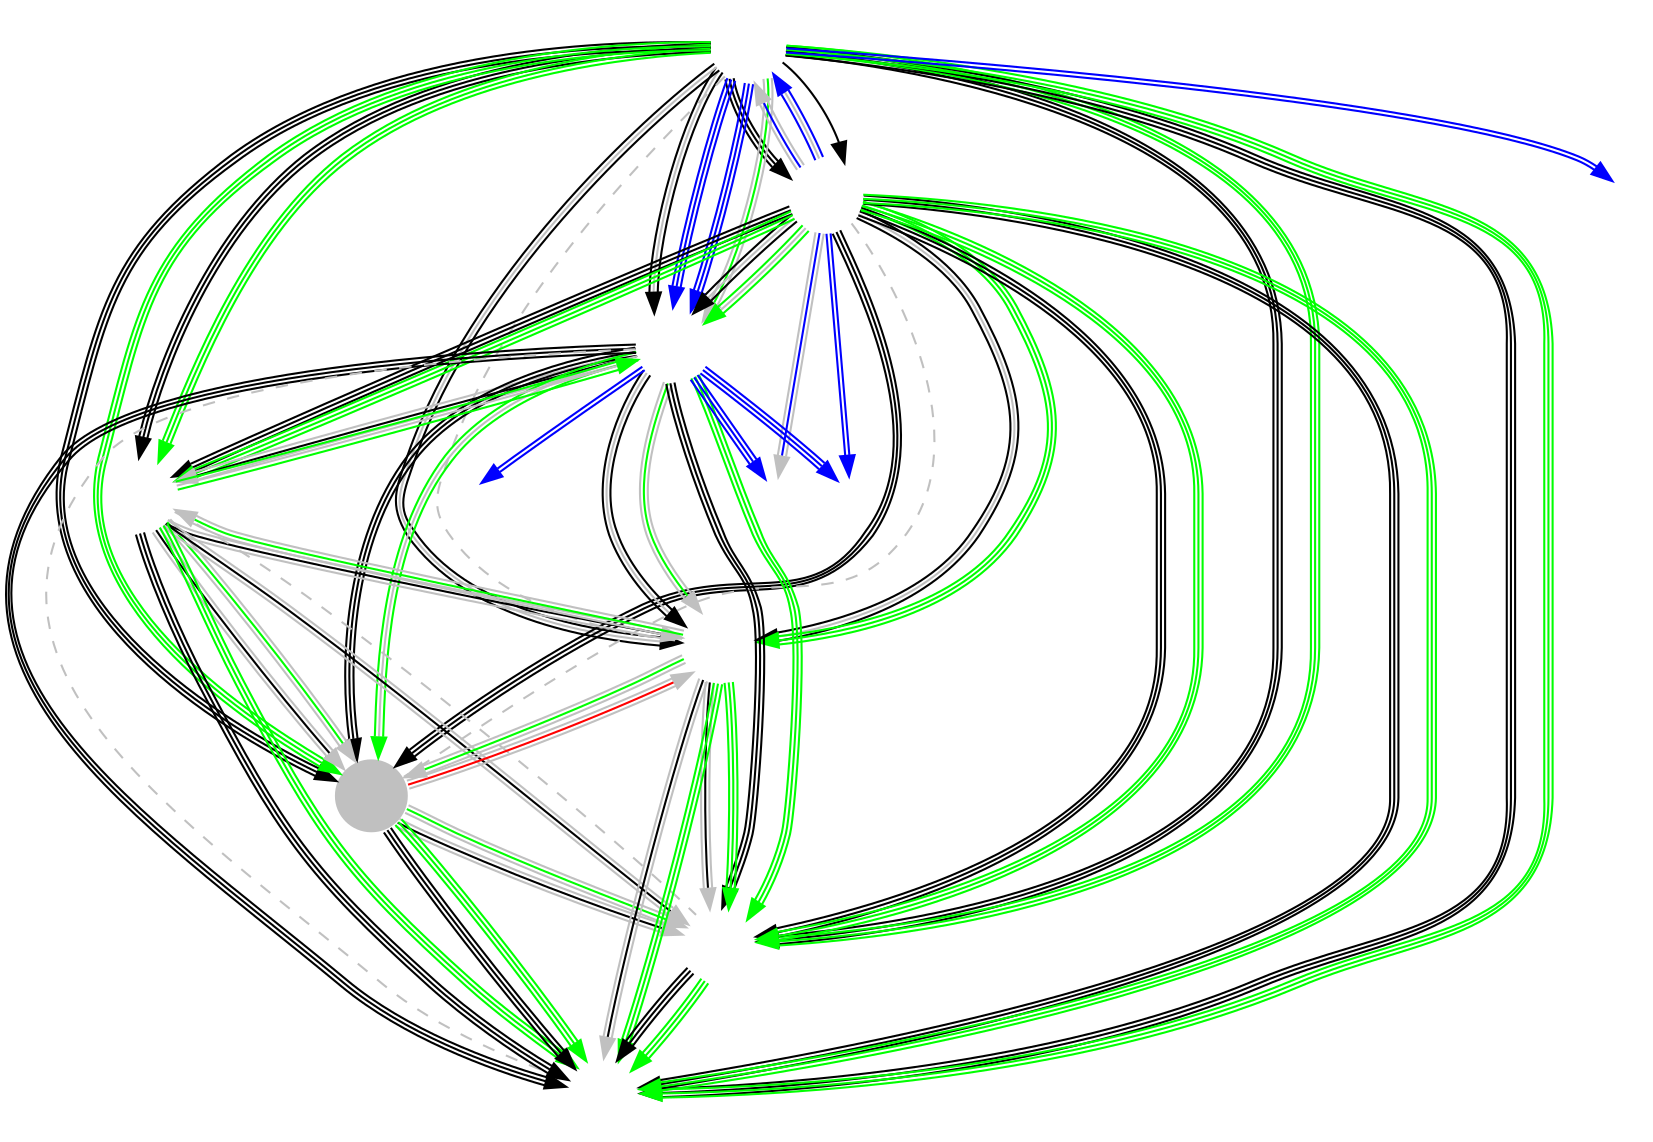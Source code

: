 // vim: set ts=5 sw=5:
digraph KR {
	node [shape=circle fixedsize=true width=.5 label="" color="white" margin=0.5];
	imagepath="logos/";
	L5	[ image="l5.png" ]
	MVPB	[ image="mvp-black.png" ]
	TP	[ image="tempest.png" ]
	MTY	[ image="mighty.png" ]
	GG	[ image="gg.png" style="filled" fillcolor="gray" ]
	MVPM	[ image="mvp-miracle.png" ]
	BLS	[ image="blossom.png" ]
	RVN	[ image="raven.png" ]

	/* Week 1 */
	L5	->	BLS		[ color="black:black:black" ]
	MTY	->	MVPM		[ color="gray:black:gray" ]
	MVPB	->	TP		[ color="black:gray:black" ]
	MVPB	->	RVN		[ color="black:black:black" ]
	TP	->	GG		[ color="black:black:black" ]
	L5	->	MTY		[ color="black:black:black" ]
	MTY	->	GG		[ color="gray:black:gray" ]
	L5	->	RVN		[ color="black:black:black" ]
	MVPM	->	BLS		[ color="gray:black:gray" ]

	/* Week 2 */
	TP	->	MVPM		[ color="black:gray:black" ]
	MVPB	->	BLS		[ color="black:black:black" ]
	GG	->	RVN		[ color="black:black:black" ]
	MTY	->	RVN		[ color="black:black:black" ]
	L5	->	MVPM		[ color="black:gray:black" ]
	TP	->	BLS		[ color="black:black:black" ]
	TP	->	MTY		[ color="gray:black:gray" ]
	L5	->	GG		[ color="black:black:black" ]
	MVPB	->	MVPM		[ color="black:gray:black" ]

	/* Week 3 */
	BLS	->	RVN		[ color="black:black:black" ]
	MVPB	->	GG		[ color="black:black:black" ]
	L5	->	TP		[ color="black:gray:black" ]
	MVPB	->	MTY		[ color="black:black:black" ]
	GG	->	BLS		[ color="gray:black:gray" ]
	MVPM	->	RVN		[ color="gray:black:gray" ]

	/* Week 4 */
	L5	->	MVPB		[ color="black:black:black" ]
	TP	->	RVN		[ color="black:black:black" ]
	GG	->	MVPM		[ /*color="gray:black:gray"*/ color="gray:red:gray" constraint=false ]
	MTY	->	BLS		[ color="gray:black:gray" ]

	/*** Eastern Clash ***/
	node [ width="0.25" ]
	eStar	[ image="estar-gaming.png" ]
	SPT	[ image="super-perfect-team.png" ]
	Zero	[ image="zero.png" ]
	RSG	[ image="resurgence.png" ]
/*
	TFC	[ image="tfc.png" ]
*/

	/* Upper Bracket: Round 1 */
	L5	->	RSG	[ color="blue:blue" ]
	TP	->	Zero	[ color="blue:blue" ]
/*
	eStar	->	TFC	[ color="blue:blue" ]
*/
	MVPB	->	SPT	[ color="blue:blue" ]

	/* Lower Bracket: Round 1 */
/*
	Zero	->	RSG	[ color="blue:blue" ]
	SPT	->	TFC	[ color="blue:blue" ]
*/

	/* Upper Bracket: Round 2 */
	L5	->	TP	[ color="blue:blue:blue" ]
	MVPB	->	eStar	[ color="gray:blue:gray" ]

	/* Lower Bracket: Round 2 */
/*
	eStar	->	Zero	[ color="blue:blue:blue" ]
*/
	TP	->	SPT	[ color="blue:blue:blue" ]

	/* Lower Bracket: Round 3 */
	TP	->	eStar	[ color="blue:blue:blue" ]

	/* Upper Bracket: Round 3 */
	MVPB	->	L5	[ color="gray:blue:gray" ]

	/* Lower Bracket: Round 4 */
	L5	->	TP	[ color="blue:blue:blue" ]

	/* Upper Bracket: Round 4 */
	MVPB	->	L5	[ color="blue:gray:blue" ]

	/* Week 6 */
	MVPB	->	TP	[ color="green:gray:green" ]
	MVPM	->	BLS	[ color="green:green:green" ]
	GG	->	RVN	[ color="green:green:green" ]
	L5	->	MTY	[ color="green:green:green" ]
	L5	->	GG	[ color="green:green:green" ]
	TP	->	BLS	[ color="green:green:green" ]

	/* Week 7 */
	MVPM	->	RVN	[ color="green:green:green" ]
	GG	->	BLS	[ color="gray:green:gray" ]
	MVPB	->	MTY	[ color="green:green:green" ]
	L5	->	TP	[ color="gray:green:gray" ]
	MVPB	->	MVPM	[ color="green:green:green" ]
	MTY	->	RVN	[ color="green:green:green" ]

	/* Week 8 */
	L5	->	RVN	[ color="green:green:green" ]
	MVPB	->	BLS	[ color="green:green:green" ]
	TP	->	MVPM	[ color="gray:green:gray" ]
	MTY	->	GG	[ color="gray:green:gray" ]
	BLS	->	RVN	[ color="green:green:green" ]
	MVPM	->	GG	[ color="gray:green:gray" ]

	/* Week 9 */
	L5	->	BLS	[ color="green:green:green" ]
	MVPB	->	RVN	[ color="green:green:green" ]
	MVPM	->	MTY	[ color="gray:green:gray" ]
	TP	->	GG	[ color="green:gray:green" ]
	MTY	->	TP	[ color="green:gray:green" ]
	L5	->	MVPB	[ col0r="gray:green:gray" ]

	edge [ color="gray" dir="none" constraint="false" style="dashed"]

	/* Week 10 */
	MVPB	->	GG
	L5	->	MVPM
	MTY	->	BLS
	TP	->	RVN

}
